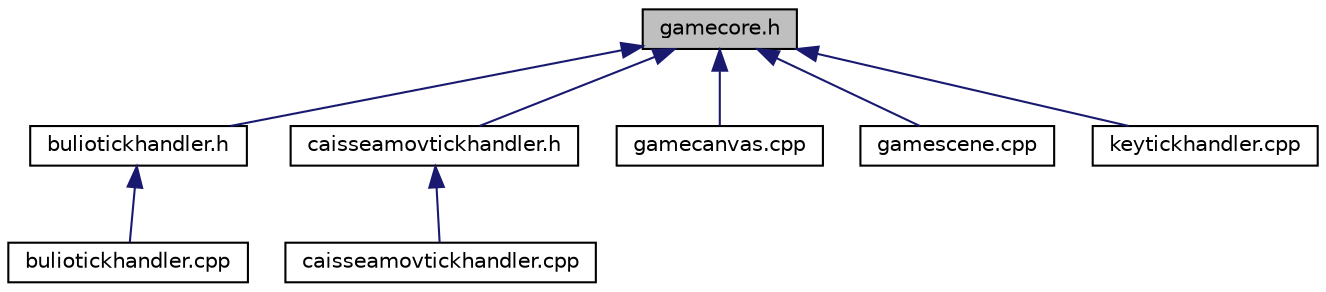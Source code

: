 digraph "gamecore.h"
{
 // LATEX_PDF_SIZE
  edge [fontname="Helvetica",fontsize="10",labelfontname="Helvetica",labelfontsize="10"];
  node [fontname="Helvetica",fontsize="10",shape=record];
  Node1 [label="gamecore.h",height=0.2,width=0.4,color="black", fillcolor="grey75", style="filled", fontcolor="black",tooltip="Déclaration de la classe GameCore."];
  Node1 -> Node2 [dir="back",color="midnightblue",fontsize="10",style="solid",fontname="Helvetica"];
  Node2 [label="buliotickhandler.h",height=0.2,width=0.4,color="black", fillcolor="white", style="filled",URL="$buliotickhandler_8h_source.html",tooltip=" "];
  Node2 -> Node3 [dir="back",color="midnightblue",fontsize="10",style="solid",fontname="Helvetica"];
  Node3 [label="buliotickhandler.cpp",height=0.2,width=0.4,color="black", fillcolor="white", style="filled",URL="$buliotickhandler_8cpp.html",tooltip="Définition de la classe BulioTickHandler."];
  Node1 -> Node4 [dir="back",color="midnightblue",fontsize="10",style="solid",fontname="Helvetica"];
  Node4 [label="caisseamovtickhandler.h",height=0.2,width=0.4,color="black", fillcolor="white", style="filled",URL="$caisseamovtickhandler_8h_source.html",tooltip=" "];
  Node4 -> Node5 [dir="back",color="midnightblue",fontsize="10",style="solid",fontname="Helvetica"];
  Node5 [label="caisseamovtickhandler.cpp",height=0.2,width=0.4,color="black", fillcolor="white", style="filled",URL="$caisseamovtickhandler_8cpp.html",tooltip="Définition de la classe caisseAmovTickHandler."];
  Node1 -> Node6 [dir="back",color="midnightblue",fontsize="10",style="solid",fontname="Helvetica"];
  Node6 [label="gamecanvas.cpp",height=0.2,width=0.4,color="black", fillcolor="white", style="filled",URL="$gamecanvas_8cpp.html",tooltip="Déclaration de la classe GameCanvas."];
  Node1 -> Node7 [dir="back",color="midnightblue",fontsize="10",style="solid",fontname="Helvetica"];
  Node7 [label="gamescene.cpp",height=0.2,width=0.4,color="black", fillcolor="white", style="filled",URL="$gamescene_8cpp.html",tooltip="Définition de la classe GameScene."];
  Node1 -> Node8 [dir="back",color="midnightblue",fontsize="10",style="solid",fontname="Helvetica"];
  Node8 [label="keytickhandler.cpp",height=0.2,width=0.4,color="black", fillcolor="white", style="filled",URL="$keytickhandler_8cpp.html",tooltip="Définition de la classe KeyTickHandler."];
}

